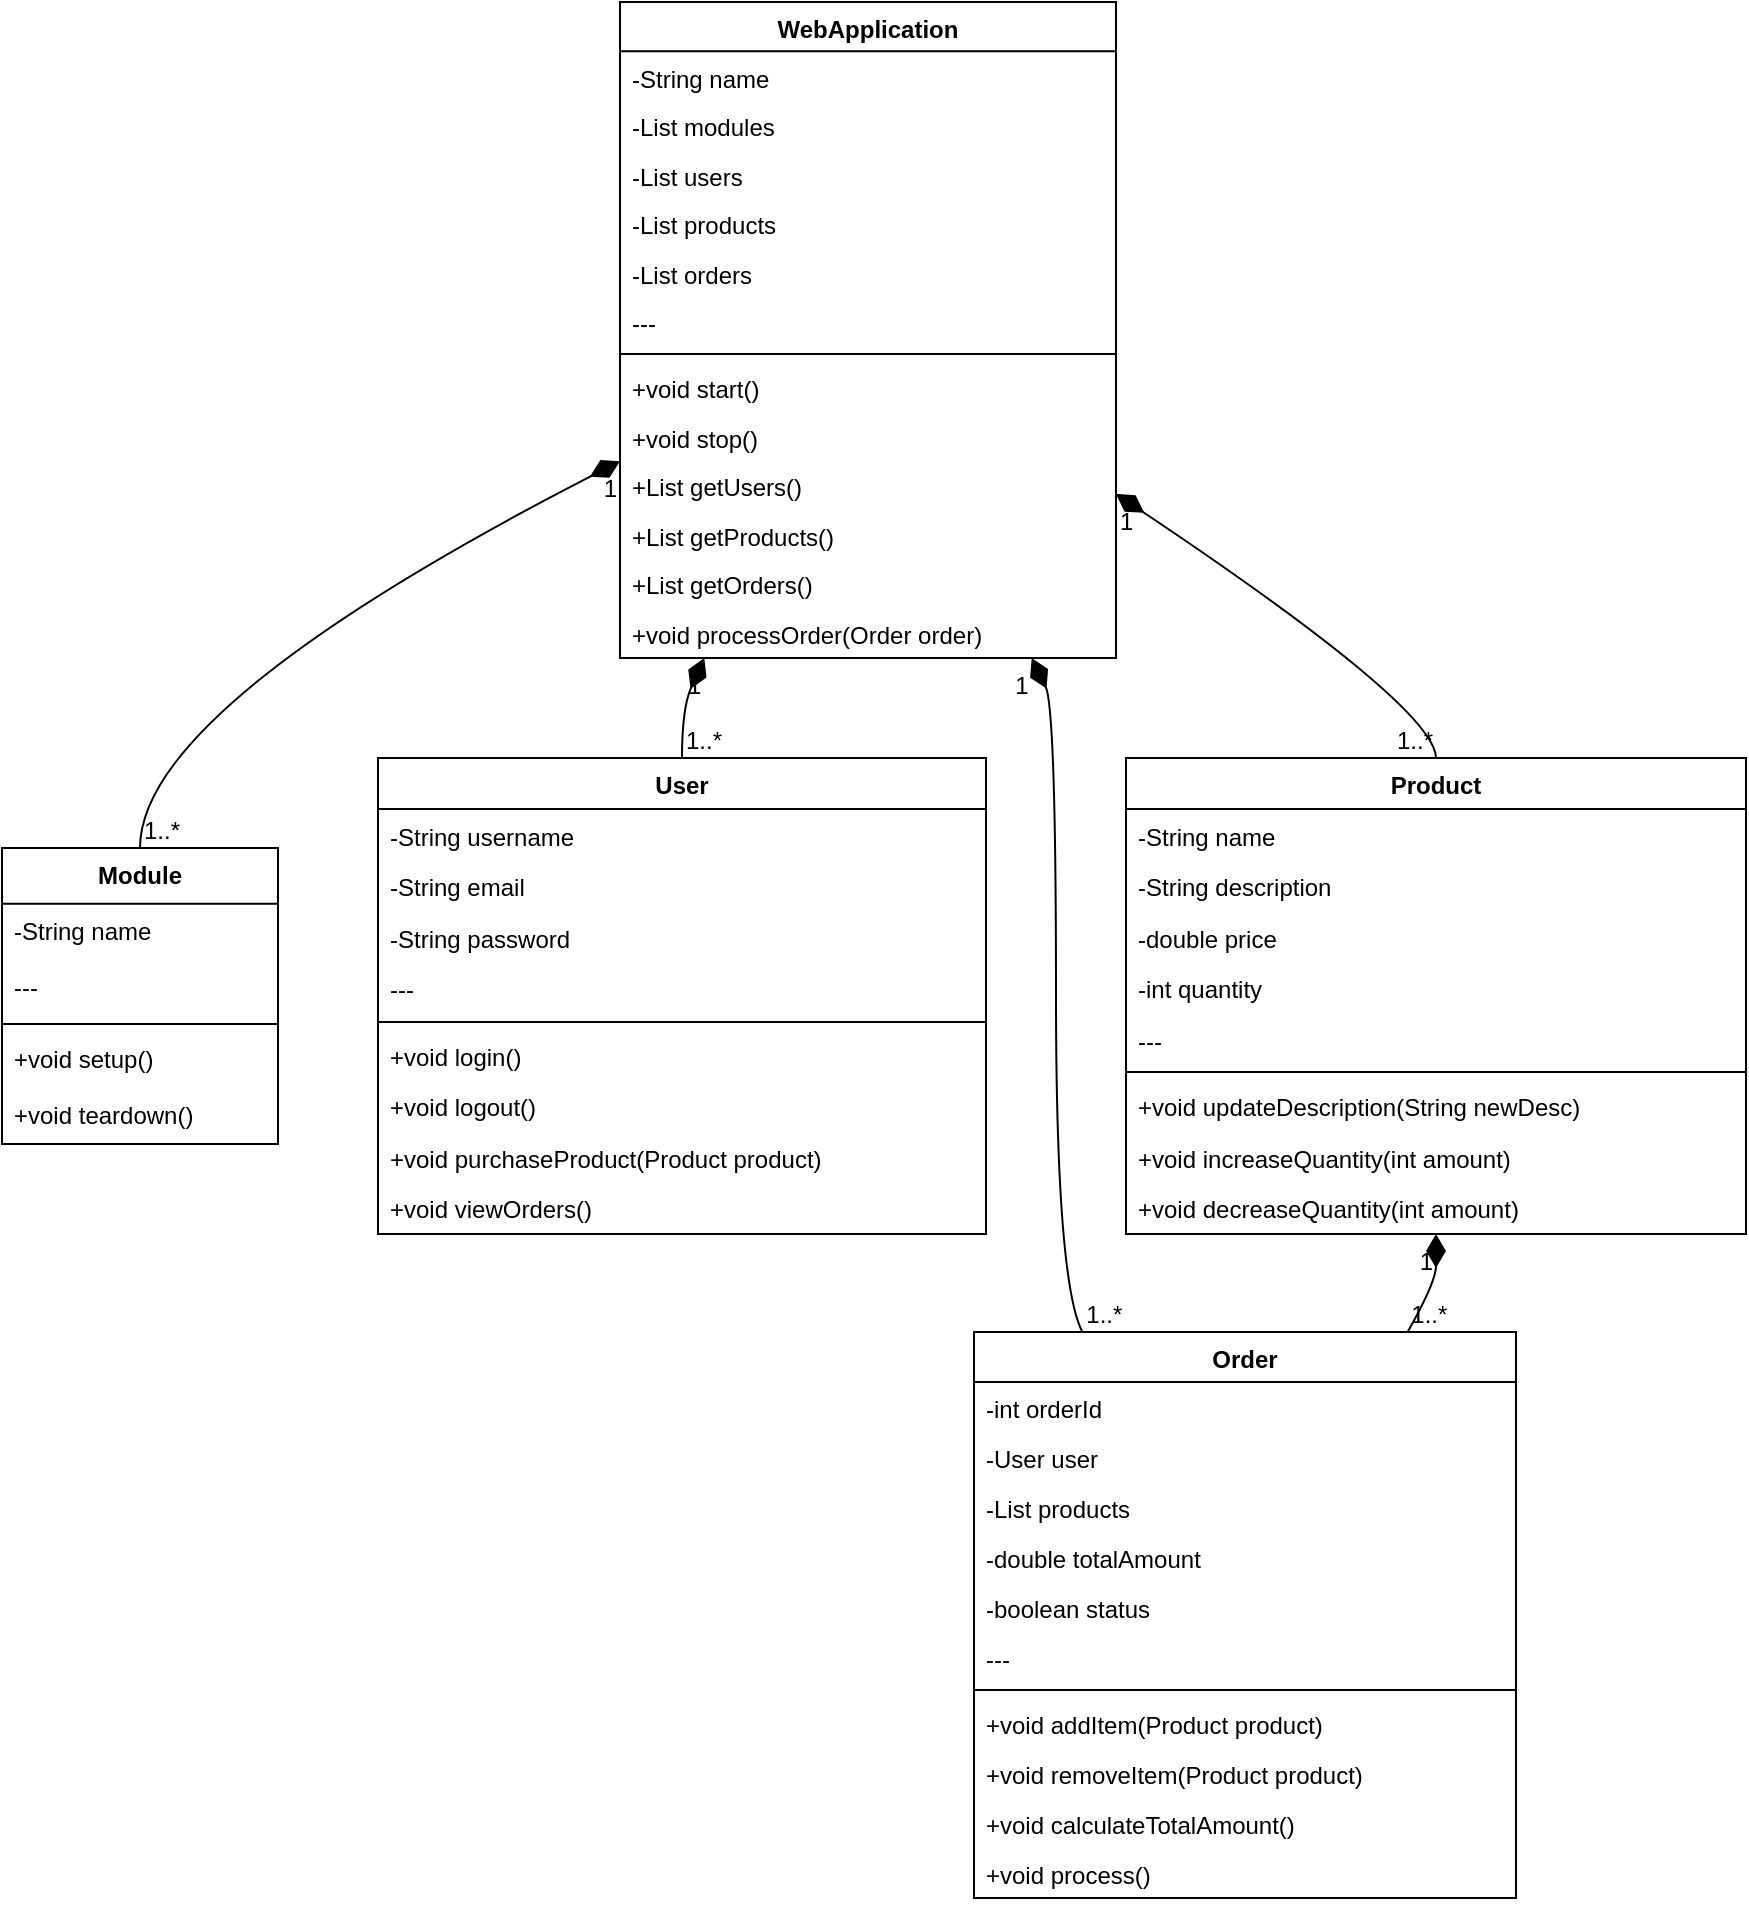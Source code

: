 <mxfile version="24.7.17">
  <diagram name="Page-1" id="7h-lDwGWefZdMQlNUgH6">
    <mxGraphModel>
      <root>
        <mxCell id="0" />
        <mxCell id="1" parent="0" />
        <mxCell id="2" value="WebApplication" style="swimlane;fontStyle=1;align=center;verticalAlign=top;childLayout=stackLayout;horizontal=1;startSize=24.577;horizontalStack=0;resizeParent=1;resizeParentMax=0;resizeLast=0;collapsible=0;marginBottom=0;" vertex="1" parent="1">
          <mxGeometry x="317" y="8" width="248" height="328" as="geometry" />
        </mxCell>
        <mxCell id="3" value="-String name" style="text;strokeColor=none;fillColor=none;align=left;verticalAlign=top;spacingLeft=4;spacingRight=4;overflow=hidden;rotatable=0;points=[[0,0.5],[1,0.5]];portConstraint=eastwest;" vertex="1" parent="2">
          <mxGeometry y="25" width="248" height="25" as="geometry" />
        </mxCell>
        <mxCell id="4" value="-List modules" style="text;strokeColor=none;fillColor=none;align=left;verticalAlign=top;spacingLeft=4;spacingRight=4;overflow=hidden;rotatable=0;points=[[0,0.5],[1,0.5]];portConstraint=eastwest;" vertex="1" parent="2">
          <mxGeometry y="49" width="248" height="25" as="geometry" />
        </mxCell>
        <mxCell id="5" value="-List users" style="text;strokeColor=none;fillColor=none;align=left;verticalAlign=top;spacingLeft=4;spacingRight=4;overflow=hidden;rotatable=0;points=[[0,0.5],[1,0.5]];portConstraint=eastwest;" vertex="1" parent="2">
          <mxGeometry y="74" width="248" height="25" as="geometry" />
        </mxCell>
        <mxCell id="6" value="-List products" style="text;strokeColor=none;fillColor=none;align=left;verticalAlign=top;spacingLeft=4;spacingRight=4;overflow=hidden;rotatable=0;points=[[0,0.5],[1,0.5]];portConstraint=eastwest;" vertex="1" parent="2">
          <mxGeometry y="98" width="248" height="25" as="geometry" />
        </mxCell>
        <mxCell id="7" value="-List orders" style="text;strokeColor=none;fillColor=none;align=left;verticalAlign=top;spacingLeft=4;spacingRight=4;overflow=hidden;rotatable=0;points=[[0,0.5],[1,0.5]];portConstraint=eastwest;" vertex="1" parent="2">
          <mxGeometry y="123" width="248" height="25" as="geometry" />
        </mxCell>
        <mxCell id="8" value="---" style="text;strokeColor=none;fillColor=none;align=left;verticalAlign=top;spacingLeft=4;spacingRight=4;overflow=hidden;rotatable=0;points=[[0,0.5],[1,0.5]];portConstraint=eastwest;" vertex="1" parent="2">
          <mxGeometry y="147" width="248" height="25" as="geometry" />
        </mxCell>
        <mxCell id="9" style="line;strokeWidth=1;fillColor=none;align=left;verticalAlign=middle;spacingTop=-1;spacingLeft=3;spacingRight=3;rotatable=0;labelPosition=right;points=[];portConstraint=eastwest;strokeColor=inherit;" vertex="1" parent="2">
          <mxGeometry y="172" width="248" height="8" as="geometry" />
        </mxCell>
        <mxCell id="10" value="+void start()" style="text;strokeColor=none;fillColor=none;align=left;verticalAlign=top;spacingLeft=4;spacingRight=4;overflow=hidden;rotatable=0;points=[[0,0.5],[1,0.5]];portConstraint=eastwest;" vertex="1" parent="2">
          <mxGeometry y="180" width="248" height="25" as="geometry" />
        </mxCell>
        <mxCell id="11" value="+void stop()" style="text;strokeColor=none;fillColor=none;align=left;verticalAlign=top;spacingLeft=4;spacingRight=4;overflow=hidden;rotatable=0;points=[[0,0.5],[1,0.5]];portConstraint=eastwest;" vertex="1" parent="2">
          <mxGeometry y="205" width="248" height="25" as="geometry" />
        </mxCell>
        <mxCell id="12" value="+List getUsers()" style="text;strokeColor=none;fillColor=none;align=left;verticalAlign=top;spacingLeft=4;spacingRight=4;overflow=hidden;rotatable=0;points=[[0,0.5],[1,0.5]];portConstraint=eastwest;" vertex="1" parent="2">
          <mxGeometry y="229" width="248" height="25" as="geometry" />
        </mxCell>
        <mxCell id="13" value="+List getProducts()" style="text;strokeColor=none;fillColor=none;align=left;verticalAlign=top;spacingLeft=4;spacingRight=4;overflow=hidden;rotatable=0;points=[[0,0.5],[1,0.5]];portConstraint=eastwest;" vertex="1" parent="2">
          <mxGeometry y="254" width="248" height="25" as="geometry" />
        </mxCell>
        <mxCell id="14" value="+List getOrders()" style="text;strokeColor=none;fillColor=none;align=left;verticalAlign=top;spacingLeft=4;spacingRight=4;overflow=hidden;rotatable=0;points=[[0,0.5],[1,0.5]];portConstraint=eastwest;" vertex="1" parent="2">
          <mxGeometry y="278" width="248" height="25" as="geometry" />
        </mxCell>
        <mxCell id="15" value="+void processOrder(Order order)" style="text;strokeColor=none;fillColor=none;align=left;verticalAlign=top;spacingLeft=4;spacingRight=4;overflow=hidden;rotatable=0;points=[[0,0.5],[1,0.5]];portConstraint=eastwest;" vertex="1" parent="2">
          <mxGeometry y="303" width="248" height="25" as="geometry" />
        </mxCell>
        <mxCell id="16" value="Module" style="swimlane;fontStyle=1;align=center;verticalAlign=top;childLayout=stackLayout;horizontal=1;startSize=27.9;horizontalStack=0;resizeParent=1;resizeParentMax=0;resizeLast=0;collapsible=0;marginBottom=0;" vertex="1" parent="1">
          <mxGeometry x="8" y="431" width="138" height="148" as="geometry" />
        </mxCell>
        <mxCell id="17" value="-String name" style="text;strokeColor=none;fillColor=none;align=left;verticalAlign=top;spacingLeft=4;spacingRight=4;overflow=hidden;rotatable=0;points=[[0,0.5],[1,0.5]];portConstraint=eastwest;" vertex="1" parent="16">
          <mxGeometry y="28" width="138" height="28" as="geometry" />
        </mxCell>
        <mxCell id="18" value="---" style="text;strokeColor=none;fillColor=none;align=left;verticalAlign=top;spacingLeft=4;spacingRight=4;overflow=hidden;rotatable=0;points=[[0,0.5],[1,0.5]];portConstraint=eastwest;" vertex="1" parent="16">
          <mxGeometry y="56" width="138" height="28" as="geometry" />
        </mxCell>
        <mxCell id="19" style="line;strokeWidth=1;fillColor=none;align=left;verticalAlign=middle;spacingTop=-1;spacingLeft=3;spacingRight=3;rotatable=0;labelPosition=right;points=[];portConstraint=eastwest;strokeColor=inherit;" vertex="1" parent="16">
          <mxGeometry y="84" width="138" height="8" as="geometry" />
        </mxCell>
        <mxCell id="20" value="+void setup()" style="text;strokeColor=none;fillColor=none;align=left;verticalAlign=top;spacingLeft=4;spacingRight=4;overflow=hidden;rotatable=0;points=[[0,0.5],[1,0.5]];portConstraint=eastwest;" vertex="1" parent="16">
          <mxGeometry y="92" width="138" height="28" as="geometry" />
        </mxCell>
        <mxCell id="21" value="+void teardown()" style="text;strokeColor=none;fillColor=none;align=left;verticalAlign=top;spacingLeft=4;spacingRight=4;overflow=hidden;rotatable=0;points=[[0,0.5],[1,0.5]];portConstraint=eastwest;" vertex="1" parent="16">
          <mxGeometry y="120" width="138" height="28" as="geometry" />
        </mxCell>
        <mxCell id="22" value="User" style="swimlane;fontStyle=1;align=center;verticalAlign=top;childLayout=stackLayout;horizontal=1;startSize=25.5;horizontalStack=0;resizeParent=1;resizeParentMax=0;resizeLast=0;collapsible=0;marginBottom=0;" vertex="1" parent="1">
          <mxGeometry x="196" y="386" width="304" height="238" as="geometry" />
        </mxCell>
        <mxCell id="23" value="-String username" style="text;strokeColor=none;fillColor=none;align=left;verticalAlign=top;spacingLeft=4;spacingRight=4;overflow=hidden;rotatable=0;points=[[0,0.5],[1,0.5]];portConstraint=eastwest;" vertex="1" parent="22">
          <mxGeometry y="26" width="304" height="26" as="geometry" />
        </mxCell>
        <mxCell id="24" value="-String email" style="text;strokeColor=none;fillColor=none;align=left;verticalAlign=top;spacingLeft=4;spacingRight=4;overflow=hidden;rotatable=0;points=[[0,0.5],[1,0.5]];portConstraint=eastwest;" vertex="1" parent="22">
          <mxGeometry y="51" width="304" height="26" as="geometry" />
        </mxCell>
        <mxCell id="25" value="-String password" style="text;strokeColor=none;fillColor=none;align=left;verticalAlign=top;spacingLeft=4;spacingRight=4;overflow=hidden;rotatable=0;points=[[0,0.5],[1,0.5]];portConstraint=eastwest;" vertex="1" parent="22">
          <mxGeometry y="77" width="304" height="26" as="geometry" />
        </mxCell>
        <mxCell id="26" value="---" style="text;strokeColor=none;fillColor=none;align=left;verticalAlign=top;spacingLeft=4;spacingRight=4;overflow=hidden;rotatable=0;points=[[0,0.5],[1,0.5]];portConstraint=eastwest;" vertex="1" parent="22">
          <mxGeometry y="102" width="304" height="26" as="geometry" />
        </mxCell>
        <mxCell id="27" style="line;strokeWidth=1;fillColor=none;align=left;verticalAlign=middle;spacingTop=-1;spacingLeft=3;spacingRight=3;rotatable=0;labelPosition=right;points=[];portConstraint=eastwest;strokeColor=inherit;" vertex="1" parent="22">
          <mxGeometry y="128" width="304" height="8" as="geometry" />
        </mxCell>
        <mxCell id="28" value="+void login()" style="text;strokeColor=none;fillColor=none;align=left;verticalAlign=top;spacingLeft=4;spacingRight=4;overflow=hidden;rotatable=0;points=[[0,0.5],[1,0.5]];portConstraint=eastwest;" vertex="1" parent="22">
          <mxGeometry y="136" width="304" height="26" as="geometry" />
        </mxCell>
        <mxCell id="29" value="+void logout()" style="text;strokeColor=none;fillColor=none;align=left;verticalAlign=top;spacingLeft=4;spacingRight=4;overflow=hidden;rotatable=0;points=[[0,0.5],[1,0.5]];portConstraint=eastwest;" vertex="1" parent="22">
          <mxGeometry y="161" width="304" height="26" as="geometry" />
        </mxCell>
        <mxCell id="30" value="+void purchaseProduct(Product product)" style="text;strokeColor=none;fillColor=none;align=left;verticalAlign=top;spacingLeft=4;spacingRight=4;overflow=hidden;rotatable=0;points=[[0,0.5],[1,0.5]];portConstraint=eastwest;" vertex="1" parent="22">
          <mxGeometry y="187" width="304" height="26" as="geometry" />
        </mxCell>
        <mxCell id="31" value="+void viewOrders()" style="text;strokeColor=none;fillColor=none;align=left;verticalAlign=top;spacingLeft=4;spacingRight=4;overflow=hidden;rotatable=0;points=[[0,0.5],[1,0.5]];portConstraint=eastwest;" vertex="1" parent="22">
          <mxGeometry y="212" width="304" height="26" as="geometry" />
        </mxCell>
        <mxCell id="32" value="Product" style="swimlane;fontStyle=1;align=center;verticalAlign=top;childLayout=stackLayout;horizontal=1;startSize=25.5;horizontalStack=0;resizeParent=1;resizeParentMax=0;resizeLast=0;collapsible=0;marginBottom=0;" vertex="1" parent="1">
          <mxGeometry x="570" y="386" width="310" height="238" as="geometry" />
        </mxCell>
        <mxCell id="33" value="-String name" style="text;strokeColor=none;fillColor=none;align=left;verticalAlign=top;spacingLeft=4;spacingRight=4;overflow=hidden;rotatable=0;points=[[0,0.5],[1,0.5]];portConstraint=eastwest;" vertex="1" parent="32">
          <mxGeometry y="26" width="310" height="26" as="geometry" />
        </mxCell>
        <mxCell id="34" value="-String description" style="text;strokeColor=none;fillColor=none;align=left;verticalAlign=top;spacingLeft=4;spacingRight=4;overflow=hidden;rotatable=0;points=[[0,0.5],[1,0.5]];portConstraint=eastwest;" vertex="1" parent="32">
          <mxGeometry y="51" width="310" height="26" as="geometry" />
        </mxCell>
        <mxCell id="35" value="-double price" style="text;strokeColor=none;fillColor=none;align=left;verticalAlign=top;spacingLeft=4;spacingRight=4;overflow=hidden;rotatable=0;points=[[0,0.5],[1,0.5]];portConstraint=eastwest;" vertex="1" parent="32">
          <mxGeometry y="77" width="310" height="26" as="geometry" />
        </mxCell>
        <mxCell id="36" value="-int quantity" style="text;strokeColor=none;fillColor=none;align=left;verticalAlign=top;spacingLeft=4;spacingRight=4;overflow=hidden;rotatable=0;points=[[0,0.5],[1,0.5]];portConstraint=eastwest;" vertex="1" parent="32">
          <mxGeometry y="102" width="310" height="26" as="geometry" />
        </mxCell>
        <mxCell id="37" value="---" style="text;strokeColor=none;fillColor=none;align=left;verticalAlign=top;spacingLeft=4;spacingRight=4;overflow=hidden;rotatable=0;points=[[0,0.5],[1,0.5]];portConstraint=eastwest;" vertex="1" parent="32">
          <mxGeometry y="128" width="310" height="26" as="geometry" />
        </mxCell>
        <mxCell id="38" style="line;strokeWidth=1;fillColor=none;align=left;verticalAlign=middle;spacingTop=-1;spacingLeft=3;spacingRight=3;rotatable=0;labelPosition=right;points=[];portConstraint=eastwest;strokeColor=inherit;" vertex="1" parent="32">
          <mxGeometry y="153" width="310" height="8" as="geometry" />
        </mxCell>
        <mxCell id="39" value="+void updateDescription(String newDesc)" style="text;strokeColor=none;fillColor=none;align=left;verticalAlign=top;spacingLeft=4;spacingRight=4;overflow=hidden;rotatable=0;points=[[0,0.5],[1,0.5]];portConstraint=eastwest;" vertex="1" parent="32">
          <mxGeometry y="161" width="310" height="26" as="geometry" />
        </mxCell>
        <mxCell id="40" value="+void increaseQuantity(int amount)" style="text;strokeColor=none;fillColor=none;align=left;verticalAlign=top;spacingLeft=4;spacingRight=4;overflow=hidden;rotatable=0;points=[[0,0.5],[1,0.5]];portConstraint=eastwest;" vertex="1" parent="32">
          <mxGeometry y="187" width="310" height="26" as="geometry" />
        </mxCell>
        <mxCell id="41" value="+void decreaseQuantity(int amount)" style="text;strokeColor=none;fillColor=none;align=left;verticalAlign=top;spacingLeft=4;spacingRight=4;overflow=hidden;rotatable=0;points=[[0,0.5],[1,0.5]];portConstraint=eastwest;" vertex="1" parent="32">
          <mxGeometry y="212" width="310" height="26" as="geometry" />
        </mxCell>
        <mxCell id="42" value="Order" style="swimlane;fontStyle=1;align=center;verticalAlign=top;childLayout=stackLayout;horizontal=1;startSize=24.955;horizontalStack=0;resizeParent=1;resizeParentMax=0;resizeLast=0;collapsible=0;marginBottom=0;" vertex="1" parent="1">
          <mxGeometry x="494" y="673" width="271" height="283" as="geometry" />
        </mxCell>
        <mxCell id="43" value="-int orderId" style="text;strokeColor=none;fillColor=none;align=left;verticalAlign=top;spacingLeft=4;spacingRight=4;overflow=hidden;rotatable=0;points=[[0,0.5],[1,0.5]];portConstraint=eastwest;" vertex="1" parent="42">
          <mxGeometry y="25" width="271" height="25" as="geometry" />
        </mxCell>
        <mxCell id="44" value="-User user" style="text;strokeColor=none;fillColor=none;align=left;verticalAlign=top;spacingLeft=4;spacingRight=4;overflow=hidden;rotatable=0;points=[[0,0.5],[1,0.5]];portConstraint=eastwest;" vertex="1" parent="42">
          <mxGeometry y="50" width="271" height="25" as="geometry" />
        </mxCell>
        <mxCell id="45" value="-List products" style="text;strokeColor=none;fillColor=none;align=left;verticalAlign=top;spacingLeft=4;spacingRight=4;overflow=hidden;rotatable=0;points=[[0,0.5],[1,0.5]];portConstraint=eastwest;" vertex="1" parent="42">
          <mxGeometry y="75" width="271" height="25" as="geometry" />
        </mxCell>
        <mxCell id="46" value="-double totalAmount" style="text;strokeColor=none;fillColor=none;align=left;verticalAlign=top;spacingLeft=4;spacingRight=4;overflow=hidden;rotatable=0;points=[[0,0.5],[1,0.5]];portConstraint=eastwest;" vertex="1" parent="42">
          <mxGeometry y="100" width="271" height="25" as="geometry" />
        </mxCell>
        <mxCell id="47" value="-boolean status" style="text;strokeColor=none;fillColor=none;align=left;verticalAlign=top;spacingLeft=4;spacingRight=4;overflow=hidden;rotatable=0;points=[[0,0.5],[1,0.5]];portConstraint=eastwest;" vertex="1" parent="42">
          <mxGeometry y="125" width="271" height="25" as="geometry" />
        </mxCell>
        <mxCell id="48" value="---" style="text;strokeColor=none;fillColor=none;align=left;verticalAlign=top;spacingLeft=4;spacingRight=4;overflow=hidden;rotatable=0;points=[[0,0.5],[1,0.5]];portConstraint=eastwest;" vertex="1" parent="42">
          <mxGeometry y="150" width="271" height="25" as="geometry" />
        </mxCell>
        <mxCell id="49" style="line;strokeWidth=1;fillColor=none;align=left;verticalAlign=middle;spacingTop=-1;spacingLeft=3;spacingRight=3;rotatable=0;labelPosition=right;points=[];portConstraint=eastwest;strokeColor=inherit;" vertex="1" parent="42">
          <mxGeometry y="175" width="271" height="8" as="geometry" />
        </mxCell>
        <mxCell id="50" value="+void addItem(Product product)" style="text;strokeColor=none;fillColor=none;align=left;verticalAlign=top;spacingLeft=4;spacingRight=4;overflow=hidden;rotatable=0;points=[[0,0.5],[1,0.5]];portConstraint=eastwest;" vertex="1" parent="42">
          <mxGeometry y="183" width="271" height="25" as="geometry" />
        </mxCell>
        <mxCell id="51" value="+void removeItem(Product product)" style="text;strokeColor=none;fillColor=none;align=left;verticalAlign=top;spacingLeft=4;spacingRight=4;overflow=hidden;rotatable=0;points=[[0,0.5],[1,0.5]];portConstraint=eastwest;" vertex="1" parent="42">
          <mxGeometry y="208" width="271" height="25" as="geometry" />
        </mxCell>
        <mxCell id="52" value="+void calculateTotalAmount()" style="text;strokeColor=none;fillColor=none;align=left;verticalAlign=top;spacingLeft=4;spacingRight=4;overflow=hidden;rotatable=0;points=[[0,0.5],[1,0.5]];portConstraint=eastwest;" vertex="1" parent="42">
          <mxGeometry y="233" width="271" height="25" as="geometry" />
        </mxCell>
        <mxCell id="53" value="+void process()" style="text;strokeColor=none;fillColor=none;align=left;verticalAlign=top;spacingLeft=4;spacingRight=4;overflow=hidden;rotatable=0;points=[[0,0.5],[1,0.5]];portConstraint=eastwest;" vertex="1" parent="42">
          <mxGeometry y="258" width="271" height="25" as="geometry" />
        </mxCell>
        <mxCell id="54" value="" style="curved=1;startArrow=diamondThin;startSize=14;startFill=1;endArrow=none;exitX=0;exitY=0.7;entryX=0.5;entryY=0;" edge="1" parent="1" source="2" target="16">
          <mxGeometry relative="1" as="geometry">
            <Array as="points">
              <mxPoint x="77" y="361" />
            </Array>
          </mxGeometry>
        </mxCell>
        <mxCell id="55" value="1" style="edgeLabel;resizable=0;labelBackgroundColor=none;fontSize=12;align=right;verticalAlign=top;" vertex="1" parent="54">
          <mxGeometry x="-1" relative="1" as="geometry" />
        </mxCell>
        <mxCell id="56" value="1..*" style="edgeLabel;resizable=0;labelBackgroundColor=none;fontSize=12;align=left;verticalAlign=bottom;" vertex="1" parent="54">
          <mxGeometry x="1" relative="1" as="geometry" />
        </mxCell>
        <mxCell id="57" value="" style="curved=1;startArrow=diamondThin;startSize=14;startFill=1;endArrow=none;exitX=0.17;exitY=1;entryX=0.5;entryY=0;" edge="1" parent="1" source="2" target="22">
          <mxGeometry relative="1" as="geometry">
            <Array as="points">
              <mxPoint x="348" y="361" />
            </Array>
          </mxGeometry>
        </mxCell>
        <mxCell id="58" value="1" style="edgeLabel;resizable=0;labelBackgroundColor=none;fontSize=12;align=right;verticalAlign=top;" vertex="1" parent="57">
          <mxGeometry x="-1" relative="1" as="geometry" />
        </mxCell>
        <mxCell id="59" value="1..*" style="edgeLabel;resizable=0;labelBackgroundColor=none;fontSize=12;align=left;verticalAlign=bottom;" vertex="1" parent="57">
          <mxGeometry x="1" relative="1" as="geometry" />
        </mxCell>
        <mxCell id="60" value="" style="curved=1;startArrow=diamondThin;startSize=14;startFill=1;endArrow=none;exitX=1;exitY=0.75;entryX=0.5;entryY=0;" edge="1" parent="1" source="2" target="32">
          <mxGeometry relative="1" as="geometry">
            <Array as="points">
              <mxPoint x="725" y="361" />
            </Array>
          </mxGeometry>
        </mxCell>
        <mxCell id="61" value="1" style="edgeLabel;resizable=0;labelBackgroundColor=none;fontSize=12;align=left;verticalAlign=top;" vertex="1" parent="60">
          <mxGeometry x="-1" relative="1" as="geometry" />
        </mxCell>
        <mxCell id="62" value="1..*" style="edgeLabel;resizable=0;labelBackgroundColor=none;fontSize=12;align=right;verticalAlign=bottom;" vertex="1" parent="60">
          <mxGeometry x="1" relative="1" as="geometry" />
        </mxCell>
        <mxCell id="63" value="" style="curved=1;startArrow=diamondThin;startSize=14;startFill=1;endArrow=none;exitX=0.83;exitY=1;entryX=0.2;entryY=0;" edge="1" parent="1" source="2" target="42">
          <mxGeometry relative="1" as="geometry">
            <Array as="points">
              <mxPoint x="535" y="361" />
              <mxPoint x="535" y="648" />
            </Array>
          </mxGeometry>
        </mxCell>
        <mxCell id="64" value="1" style="edgeLabel;resizable=0;labelBackgroundColor=none;fontSize=12;align=right;verticalAlign=top;" vertex="1" parent="63">
          <mxGeometry x="-1" relative="1" as="geometry" />
        </mxCell>
        <mxCell id="65" value="1..*" style="edgeLabel;resizable=0;labelBackgroundColor=none;fontSize=12;align=left;verticalAlign=bottom;" vertex="1" parent="63">
          <mxGeometry x="1" relative="1" as="geometry" />
        </mxCell>
        <mxCell id="66" value="" style="curved=1;startArrow=diamondThin;startSize=14;startFill=1;endArrow=none;exitX=0.5;exitY=1;entryX=0.8;entryY=0;" edge="1" parent="1" source="32" target="42">
          <mxGeometry relative="1" as="geometry">
            <Array as="points">
              <mxPoint x="725" y="648" />
            </Array>
          </mxGeometry>
        </mxCell>
        <mxCell id="67" value="1" style="edgeLabel;resizable=0;labelBackgroundColor=none;fontSize=12;align=right;verticalAlign=top;" vertex="1" parent="66">
          <mxGeometry x="-1" relative="1" as="geometry" />
        </mxCell>
        <mxCell id="68" value="1..*" style="edgeLabel;resizable=0;labelBackgroundColor=none;fontSize=12;align=left;verticalAlign=bottom;" vertex="1" parent="66">
          <mxGeometry x="1" relative="1" as="geometry" />
        </mxCell>
      </root>
    </mxGraphModel>
  </diagram>
</mxfile>

